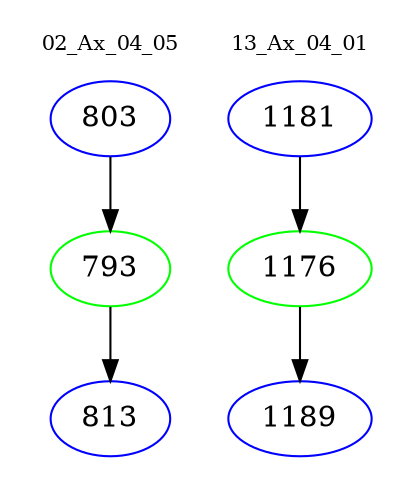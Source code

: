 digraph{
subgraph cluster_0 {
color = white
label = "02_Ax_04_05";
fontsize=10;
T0_803 [label="803", color="blue"]
T0_803 -> T0_793 [color="black"]
T0_793 [label="793", color="green"]
T0_793 -> T0_813 [color="black"]
T0_813 [label="813", color="blue"]
}
subgraph cluster_1 {
color = white
label = "13_Ax_04_01";
fontsize=10;
T1_1181 [label="1181", color="blue"]
T1_1181 -> T1_1176 [color="black"]
T1_1176 [label="1176", color="green"]
T1_1176 -> T1_1189 [color="black"]
T1_1189 [label="1189", color="blue"]
}
}
